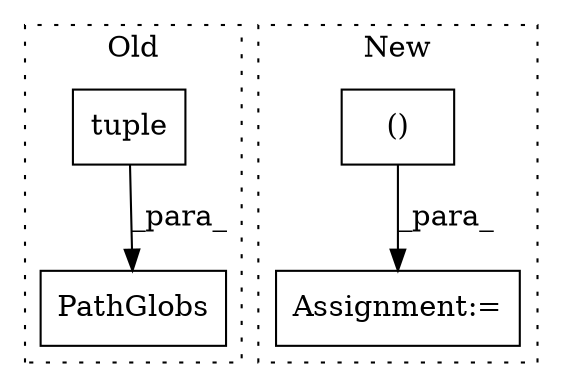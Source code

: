 digraph G {
subgraph cluster0 {
1 [label="PathGlobs" a="32" s="9722,9802" l="10,1" shape="box"];
3 [label="tuple" a="32" s="9732,9801" l="6,1" shape="box"];
label = "Old";
style="dotted";
}
subgraph cluster1 {
2 [label="()" a="106" s="9702" l="48" shape="box"];
4 [label="Assignment:=" a="7" s="9843,9946" l="68,2" shape="box"];
label = "New";
style="dotted";
}
2 -> 4 [label="_para_"];
3 -> 1 [label="_para_"];
}